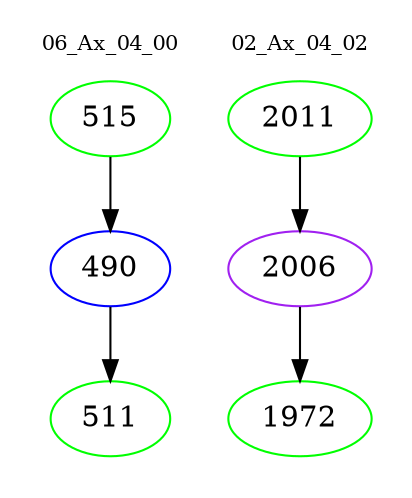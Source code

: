 digraph{
subgraph cluster_0 {
color = white
label = "06_Ax_04_00";
fontsize=10;
T0_515 [label="515", color="green"]
T0_515 -> T0_490 [color="black"]
T0_490 [label="490", color="blue"]
T0_490 -> T0_511 [color="black"]
T0_511 [label="511", color="green"]
}
subgraph cluster_1 {
color = white
label = "02_Ax_04_02";
fontsize=10;
T1_2011 [label="2011", color="green"]
T1_2011 -> T1_2006 [color="black"]
T1_2006 [label="2006", color="purple"]
T1_2006 -> T1_1972 [color="black"]
T1_1972 [label="1972", color="green"]
}
}
